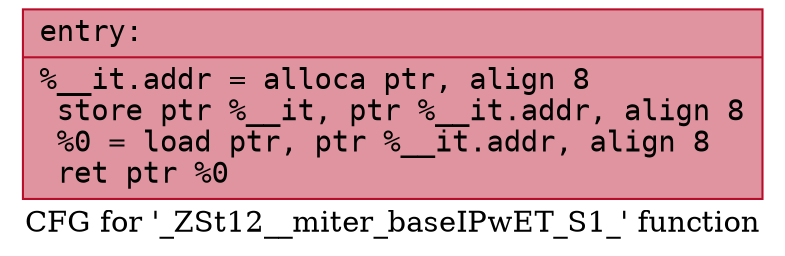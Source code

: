 digraph "CFG for '_ZSt12__miter_baseIPwET_S1_' function" {
	label="CFG for '_ZSt12__miter_baseIPwET_S1_' function";

	Node0x55fec37387d0 [shape=record,color="#b70d28ff", style=filled, fillcolor="#b70d2870" fontname="Courier",label="{entry:\l|  %__it.addr = alloca ptr, align 8\l  store ptr %__it, ptr %__it.addr, align 8\l  %0 = load ptr, ptr %__it.addr, align 8\l  ret ptr %0\l}"];
}
